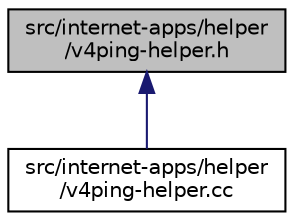 digraph "src/internet-apps/helper/v4ping-helper.h"
{
 // LATEX_PDF_SIZE
  edge [fontname="Helvetica",fontsize="10",labelfontname="Helvetica",labelfontsize="10"];
  node [fontname="Helvetica",fontsize="10",shape=record];
  Node1 [label="src/internet-apps/helper\l/v4ping-helper.h",height=0.2,width=0.4,color="black", fillcolor="grey75", style="filled", fontcolor="black",tooltip=" "];
  Node1 -> Node2 [dir="back",color="midnightblue",fontsize="10",style="solid",fontname="Helvetica"];
  Node2 [label="src/internet-apps/helper\l/v4ping-helper.cc",height=0.2,width=0.4,color="black", fillcolor="white", style="filled",URL="$v4ping-helper_8cc.html",tooltip=" "];
}
